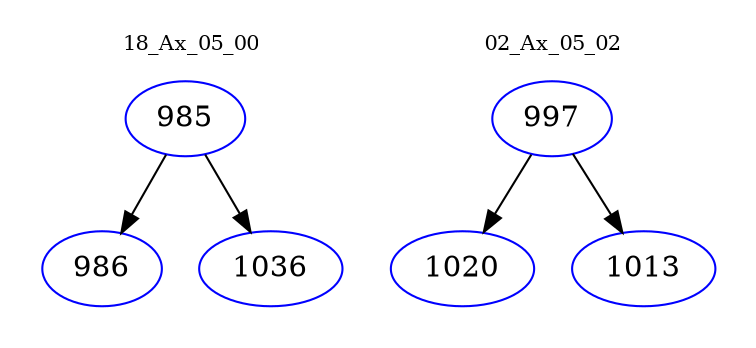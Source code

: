 digraph{
subgraph cluster_0 {
color = white
label = "18_Ax_05_00";
fontsize=10;
T0_985 [label="985", color="blue"]
T0_985 -> T0_986 [color="black"]
T0_986 [label="986", color="blue"]
T0_985 -> T0_1036 [color="black"]
T0_1036 [label="1036", color="blue"]
}
subgraph cluster_1 {
color = white
label = "02_Ax_05_02";
fontsize=10;
T1_997 [label="997", color="blue"]
T1_997 -> T1_1020 [color="black"]
T1_1020 [label="1020", color="blue"]
T1_997 -> T1_1013 [color="black"]
T1_1013 [label="1013", color="blue"]
}
}
